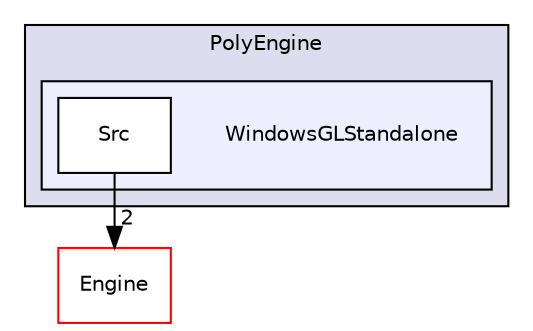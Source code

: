 digraph "C:/Users/Michal/Documents/PolyEngine/PolyEngine/WindowsGLStandalone" {
  compound=true
  node [ fontsize="10", fontname="Helvetica"];
  edge [ labelfontsize="10", labelfontname="Helvetica"];
  subgraph clusterdir_9f4970d29116881988da23ca945af141 {
    graph [ bgcolor="#ddddee", pencolor="black", label="PolyEngine" fontname="Helvetica", fontsize="10", URL="dir_9f4970d29116881988da23ca945af141.html"]
  subgraph clusterdir_cc41bd4854055a2cb9291e4412b8a871 {
    graph [ bgcolor="#eeeeff", pencolor="black", label="" URL="dir_cc41bd4854055a2cb9291e4412b8a871.html"];
    dir_cc41bd4854055a2cb9291e4412b8a871 [shape=plaintext label="WindowsGLStandalone"];
    dir_bdad6a72f975b229f18e4e0a57663938 [shape=box label="Src" color="black" fillcolor="white" style="filled" URL="dir_bdad6a72f975b229f18e4e0a57663938.html"];
  }
  }
  dir_33785fa01b50d8145935135959563aad [shape=box label="Engine" fillcolor="white" style="filled" color="red" URL="dir_33785fa01b50d8145935135959563aad.html"];
  dir_bdad6a72f975b229f18e4e0a57663938->dir_33785fa01b50d8145935135959563aad [headlabel="2", labeldistance=1.5 headhref="dir_000010_000003.html"];
}
